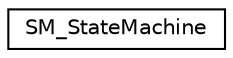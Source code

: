 digraph "Graphical Class Hierarchy"
{
  edge [fontname="Helvetica",fontsize="10",labelfontname="Helvetica",labelfontsize="10"];
  node [fontname="Helvetica",fontsize="10",shape=record];
  rankdir="LR";
  Node1 [label="SM_StateMachine",height=0.2,width=0.4,color="black", fillcolor="white", style="filled",URL="$struct_s_m___state_machine.html"];
}
